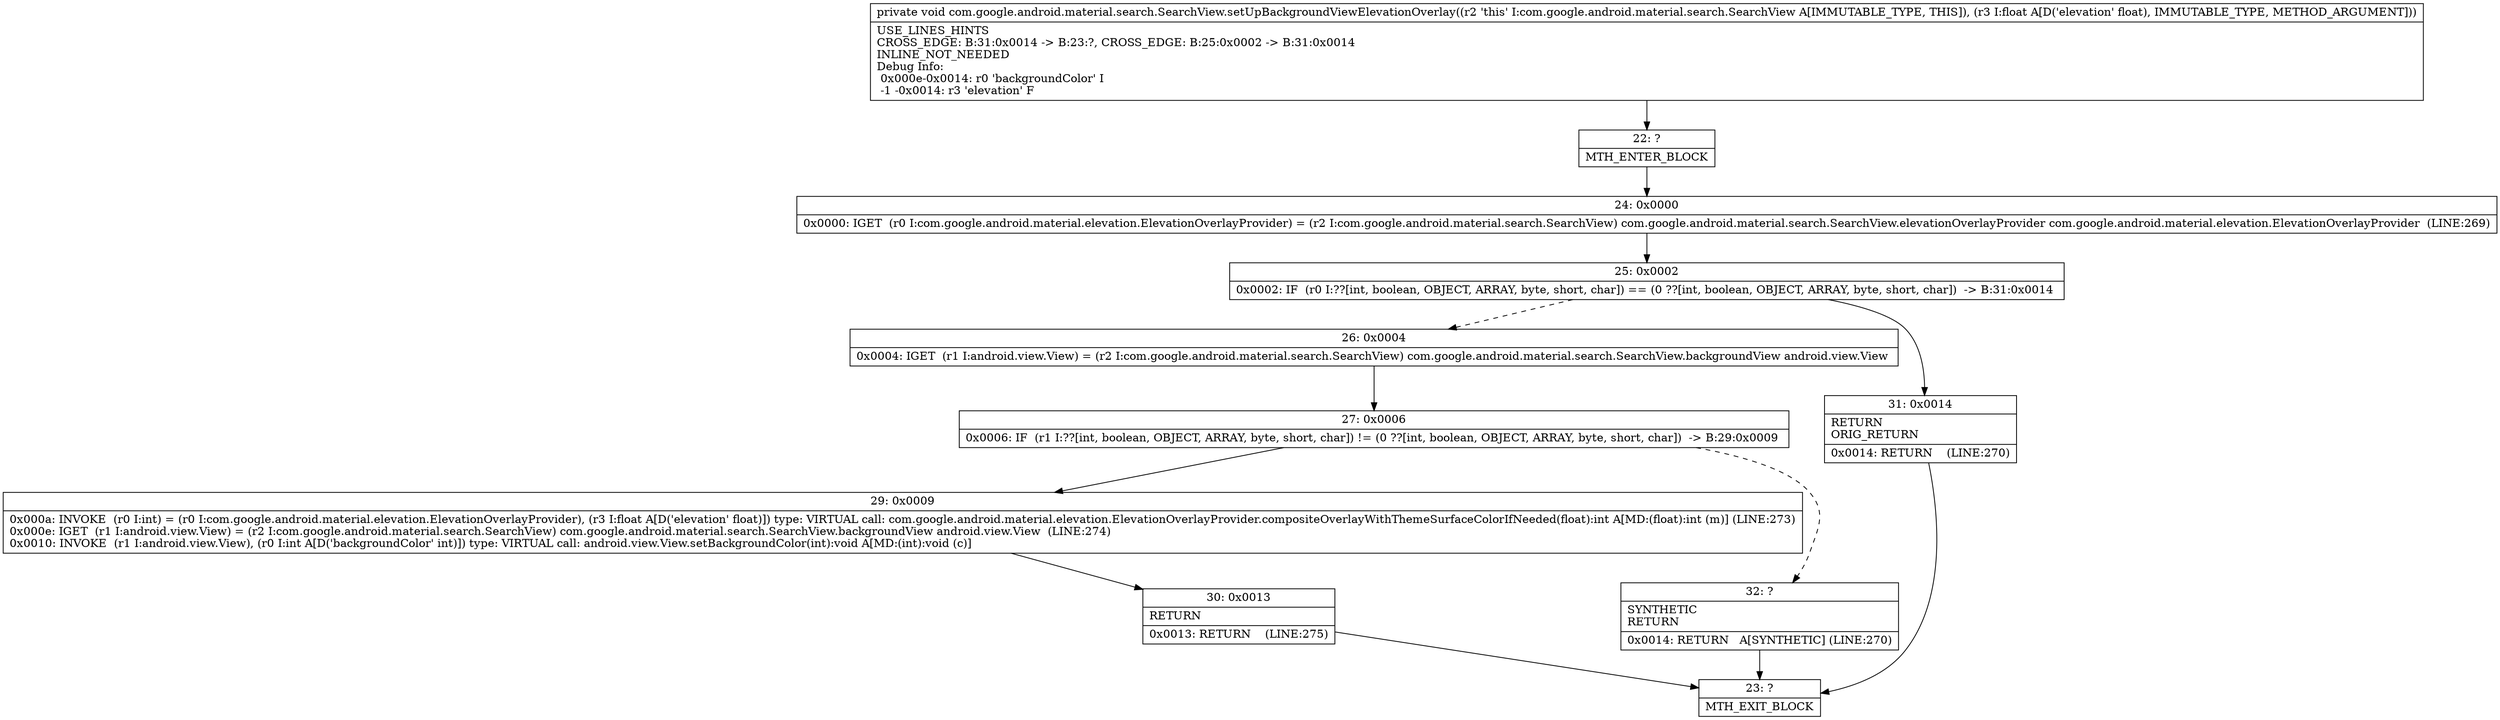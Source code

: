 digraph "CFG forcom.google.android.material.search.SearchView.setUpBackgroundViewElevationOverlay(F)V" {
Node_22 [shape=record,label="{22\:\ ?|MTH_ENTER_BLOCK\l}"];
Node_24 [shape=record,label="{24\:\ 0x0000|0x0000: IGET  (r0 I:com.google.android.material.elevation.ElevationOverlayProvider) = (r2 I:com.google.android.material.search.SearchView) com.google.android.material.search.SearchView.elevationOverlayProvider com.google.android.material.elevation.ElevationOverlayProvider  (LINE:269)\l}"];
Node_25 [shape=record,label="{25\:\ 0x0002|0x0002: IF  (r0 I:??[int, boolean, OBJECT, ARRAY, byte, short, char]) == (0 ??[int, boolean, OBJECT, ARRAY, byte, short, char])  \-\> B:31:0x0014 \l}"];
Node_26 [shape=record,label="{26\:\ 0x0004|0x0004: IGET  (r1 I:android.view.View) = (r2 I:com.google.android.material.search.SearchView) com.google.android.material.search.SearchView.backgroundView android.view.View \l}"];
Node_27 [shape=record,label="{27\:\ 0x0006|0x0006: IF  (r1 I:??[int, boolean, OBJECT, ARRAY, byte, short, char]) != (0 ??[int, boolean, OBJECT, ARRAY, byte, short, char])  \-\> B:29:0x0009 \l}"];
Node_29 [shape=record,label="{29\:\ 0x0009|0x000a: INVOKE  (r0 I:int) = (r0 I:com.google.android.material.elevation.ElevationOverlayProvider), (r3 I:float A[D('elevation' float)]) type: VIRTUAL call: com.google.android.material.elevation.ElevationOverlayProvider.compositeOverlayWithThemeSurfaceColorIfNeeded(float):int A[MD:(float):int (m)] (LINE:273)\l0x000e: IGET  (r1 I:android.view.View) = (r2 I:com.google.android.material.search.SearchView) com.google.android.material.search.SearchView.backgroundView android.view.View  (LINE:274)\l0x0010: INVOKE  (r1 I:android.view.View), (r0 I:int A[D('backgroundColor' int)]) type: VIRTUAL call: android.view.View.setBackgroundColor(int):void A[MD:(int):void (c)]\l}"];
Node_30 [shape=record,label="{30\:\ 0x0013|RETURN\l|0x0013: RETURN    (LINE:275)\l}"];
Node_23 [shape=record,label="{23\:\ ?|MTH_EXIT_BLOCK\l}"];
Node_32 [shape=record,label="{32\:\ ?|SYNTHETIC\lRETURN\l|0x0014: RETURN   A[SYNTHETIC] (LINE:270)\l}"];
Node_31 [shape=record,label="{31\:\ 0x0014|RETURN\lORIG_RETURN\l|0x0014: RETURN    (LINE:270)\l}"];
MethodNode[shape=record,label="{private void com.google.android.material.search.SearchView.setUpBackgroundViewElevationOverlay((r2 'this' I:com.google.android.material.search.SearchView A[IMMUTABLE_TYPE, THIS]), (r3 I:float A[D('elevation' float), IMMUTABLE_TYPE, METHOD_ARGUMENT]))  | USE_LINES_HINTS\lCROSS_EDGE: B:31:0x0014 \-\> B:23:?, CROSS_EDGE: B:25:0x0002 \-\> B:31:0x0014\lINLINE_NOT_NEEDED\lDebug Info:\l  0x000e\-0x0014: r0 'backgroundColor' I\l  \-1 \-0x0014: r3 'elevation' F\l}"];
MethodNode -> Node_22;Node_22 -> Node_24;
Node_24 -> Node_25;
Node_25 -> Node_26[style=dashed];
Node_25 -> Node_31;
Node_26 -> Node_27;
Node_27 -> Node_29;
Node_27 -> Node_32[style=dashed];
Node_29 -> Node_30;
Node_30 -> Node_23;
Node_32 -> Node_23;
Node_31 -> Node_23;
}

